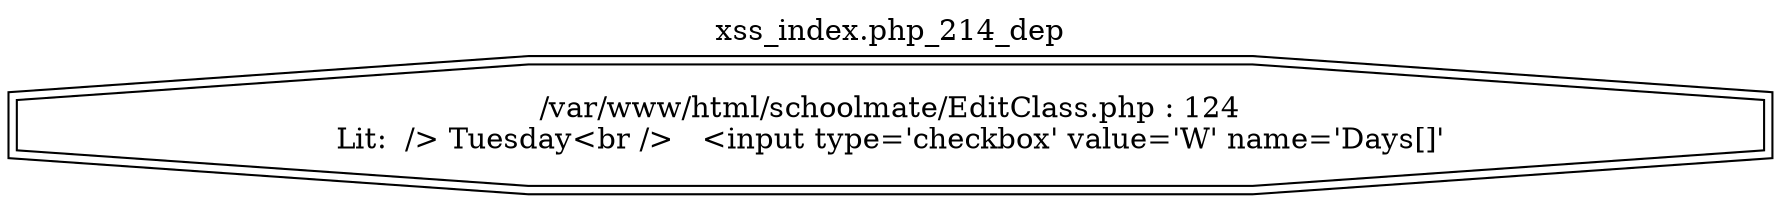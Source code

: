 digraph cfg {
  label="xss_index.php_214_dep";
  labelloc=t;
  n1 [shape=doubleoctagon, label="/var/www/html/schoolmate/EditClass.php : 124\nLit:  /> Tuesday<br />   <input type='checkbox' value='W' name='Days[]'\n"];
}
